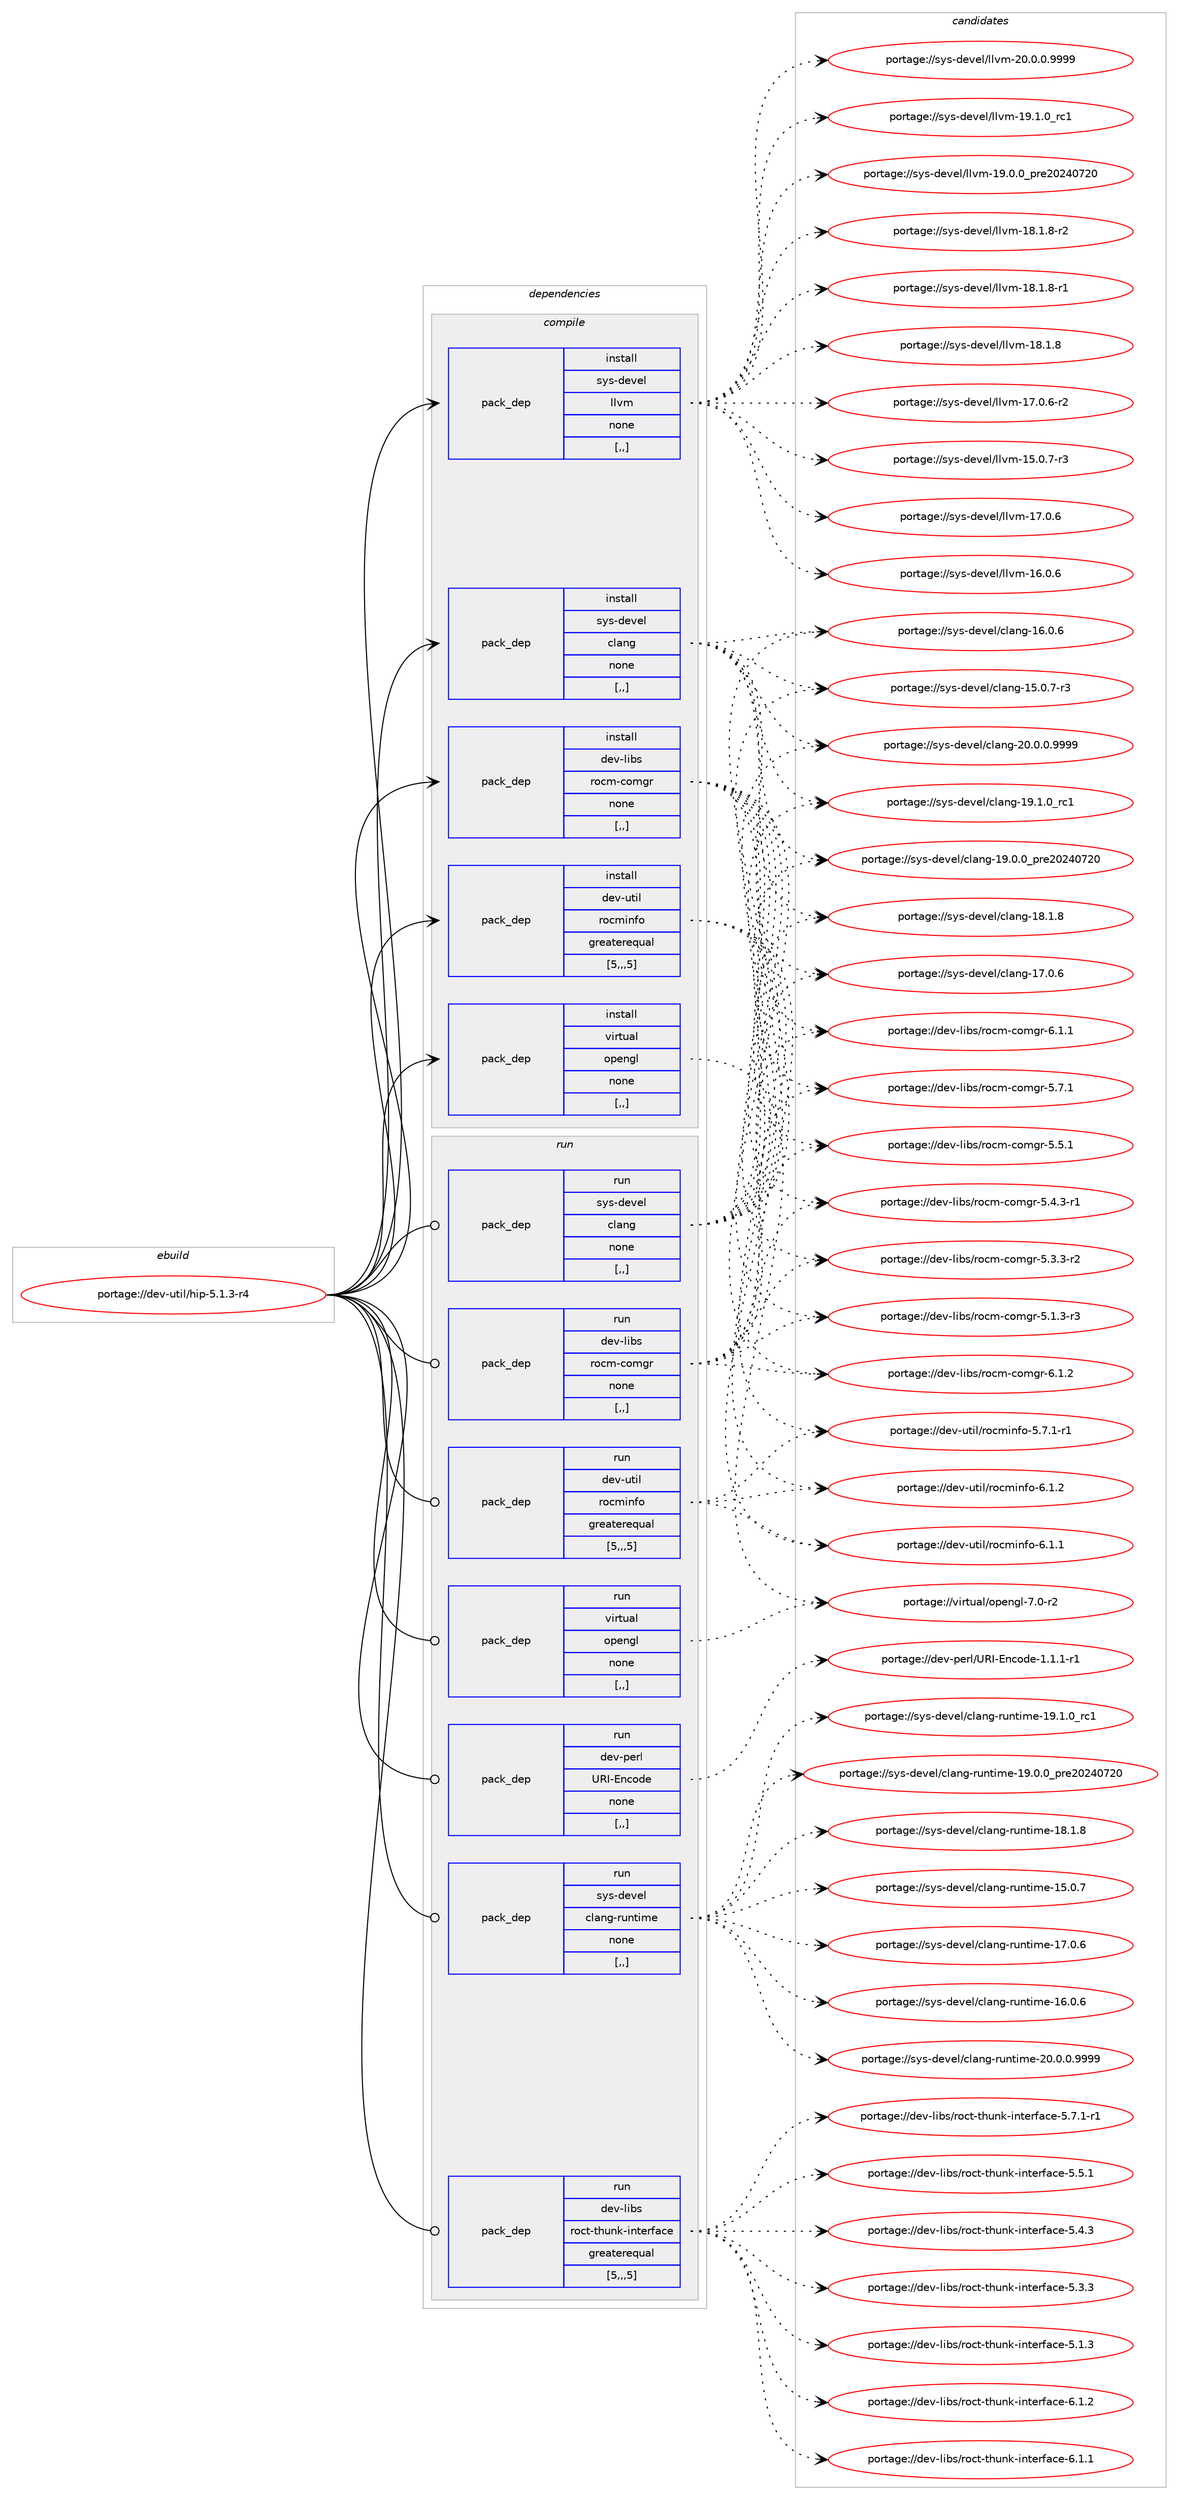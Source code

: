 digraph prolog {

# *************
# Graph options
# *************

newrank=true;
concentrate=true;
compound=true;
graph [rankdir=LR,fontname=Helvetica,fontsize=10,ranksep=1.5];#, ranksep=2.5, nodesep=0.2];
edge  [arrowhead=vee];
node  [fontname=Helvetica,fontsize=10];

# **********
# The ebuild
# **********

subgraph cluster_leftcol {
color=gray;
label=<<i>ebuild</i>>;
id [label="portage://dev-util/hip-5.1.3-r4", color=red, width=4, href="../dev-util/hip-5.1.3-r4.svg"];
}

# ****************
# The dependencies
# ****************

subgraph cluster_midcol {
color=gray;
label=<<i>dependencies</i>>;
subgraph cluster_compile {
fillcolor="#eeeeee";
style=filled;
label=<<i>compile</i>>;
subgraph pack153123 {
dependency215206 [label=<<TABLE BORDER="0" CELLBORDER="1" CELLSPACING="0" CELLPADDING="4" WIDTH="220"><TR><TD ROWSPAN="6" CELLPADDING="30">pack_dep</TD></TR><TR><TD WIDTH="110">install</TD></TR><TR><TD>dev-libs</TD></TR><TR><TD>rocm-comgr</TD></TR><TR><TD>none</TD></TR><TR><TD>[,,]</TD></TR></TABLE>>, shape=none, color=blue];
}
id:e -> dependency215206:w [weight=20,style="solid",arrowhead="vee"];
subgraph pack153124 {
dependency215207 [label=<<TABLE BORDER="0" CELLBORDER="1" CELLSPACING="0" CELLPADDING="4" WIDTH="220"><TR><TD ROWSPAN="6" CELLPADDING="30">pack_dep</TD></TR><TR><TD WIDTH="110">install</TD></TR><TR><TD>dev-util</TD></TR><TR><TD>rocminfo</TD></TR><TR><TD>greaterequal</TD></TR><TR><TD>[5,,,5]</TD></TR></TABLE>>, shape=none, color=blue];
}
id:e -> dependency215207:w [weight=20,style="solid",arrowhead="vee"];
subgraph pack153125 {
dependency215208 [label=<<TABLE BORDER="0" CELLBORDER="1" CELLSPACING="0" CELLPADDING="4" WIDTH="220"><TR><TD ROWSPAN="6" CELLPADDING="30">pack_dep</TD></TR><TR><TD WIDTH="110">install</TD></TR><TR><TD>sys-devel</TD></TR><TR><TD>clang</TD></TR><TR><TD>none</TD></TR><TR><TD>[,,]</TD></TR></TABLE>>, shape=none, color=blue];
}
id:e -> dependency215208:w [weight=20,style="solid",arrowhead="vee"];
subgraph pack153126 {
dependency215209 [label=<<TABLE BORDER="0" CELLBORDER="1" CELLSPACING="0" CELLPADDING="4" WIDTH="220"><TR><TD ROWSPAN="6" CELLPADDING="30">pack_dep</TD></TR><TR><TD WIDTH="110">install</TD></TR><TR><TD>virtual</TD></TR><TR><TD>opengl</TD></TR><TR><TD>none</TD></TR><TR><TD>[,,]</TD></TR></TABLE>>, shape=none, color=blue];
}
id:e -> dependency215209:w [weight=20,style="solid",arrowhead="vee"];
subgraph pack153127 {
dependency215210 [label=<<TABLE BORDER="0" CELLBORDER="1" CELLSPACING="0" CELLPADDING="4" WIDTH="220"><TR><TD ROWSPAN="6" CELLPADDING="30">pack_dep</TD></TR><TR><TD WIDTH="110">install</TD></TR><TR><TD>sys-devel</TD></TR><TR><TD>llvm</TD></TR><TR><TD>none</TD></TR><TR><TD>[,,]</TD></TR></TABLE>>, shape=none, color=blue];
}
id:e -> dependency215210:w [weight=20,style="solid",arrowhead="vee"];
}
subgraph cluster_compileandrun {
fillcolor="#eeeeee";
style=filled;
label=<<i>compile and run</i>>;
}
subgraph cluster_run {
fillcolor="#eeeeee";
style=filled;
label=<<i>run</i>>;
subgraph pack153128 {
dependency215211 [label=<<TABLE BORDER="0" CELLBORDER="1" CELLSPACING="0" CELLPADDING="4" WIDTH="220"><TR><TD ROWSPAN="6" CELLPADDING="30">pack_dep</TD></TR><TR><TD WIDTH="110">run</TD></TR><TR><TD>dev-libs</TD></TR><TR><TD>rocm-comgr</TD></TR><TR><TD>none</TD></TR><TR><TD>[,,]</TD></TR></TABLE>>, shape=none, color=blue];
}
id:e -> dependency215211:w [weight=20,style="solid",arrowhead="odot"];
subgraph pack153129 {
dependency215212 [label=<<TABLE BORDER="0" CELLBORDER="1" CELLSPACING="0" CELLPADDING="4" WIDTH="220"><TR><TD ROWSPAN="6" CELLPADDING="30">pack_dep</TD></TR><TR><TD WIDTH="110">run</TD></TR><TR><TD>dev-libs</TD></TR><TR><TD>roct-thunk-interface</TD></TR><TR><TD>greaterequal</TD></TR><TR><TD>[5,,,5]</TD></TR></TABLE>>, shape=none, color=blue];
}
id:e -> dependency215212:w [weight=20,style="solid",arrowhead="odot"];
subgraph pack153130 {
dependency215213 [label=<<TABLE BORDER="0" CELLBORDER="1" CELLSPACING="0" CELLPADDING="4" WIDTH="220"><TR><TD ROWSPAN="6" CELLPADDING="30">pack_dep</TD></TR><TR><TD WIDTH="110">run</TD></TR><TR><TD>dev-perl</TD></TR><TR><TD>URI-Encode</TD></TR><TR><TD>none</TD></TR><TR><TD>[,,]</TD></TR></TABLE>>, shape=none, color=blue];
}
id:e -> dependency215213:w [weight=20,style="solid",arrowhead="odot"];
subgraph pack153131 {
dependency215214 [label=<<TABLE BORDER="0" CELLBORDER="1" CELLSPACING="0" CELLPADDING="4" WIDTH="220"><TR><TD ROWSPAN="6" CELLPADDING="30">pack_dep</TD></TR><TR><TD WIDTH="110">run</TD></TR><TR><TD>dev-util</TD></TR><TR><TD>rocminfo</TD></TR><TR><TD>greaterequal</TD></TR><TR><TD>[5,,,5]</TD></TR></TABLE>>, shape=none, color=blue];
}
id:e -> dependency215214:w [weight=20,style="solid",arrowhead="odot"];
subgraph pack153132 {
dependency215215 [label=<<TABLE BORDER="0" CELLBORDER="1" CELLSPACING="0" CELLPADDING="4" WIDTH="220"><TR><TD ROWSPAN="6" CELLPADDING="30">pack_dep</TD></TR><TR><TD WIDTH="110">run</TD></TR><TR><TD>sys-devel</TD></TR><TR><TD>clang</TD></TR><TR><TD>none</TD></TR><TR><TD>[,,]</TD></TR></TABLE>>, shape=none, color=blue];
}
id:e -> dependency215215:w [weight=20,style="solid",arrowhead="odot"];
subgraph pack153133 {
dependency215216 [label=<<TABLE BORDER="0" CELLBORDER="1" CELLSPACING="0" CELLPADDING="4" WIDTH="220"><TR><TD ROWSPAN="6" CELLPADDING="30">pack_dep</TD></TR><TR><TD WIDTH="110">run</TD></TR><TR><TD>sys-devel</TD></TR><TR><TD>clang-runtime</TD></TR><TR><TD>none</TD></TR><TR><TD>[,,]</TD></TR></TABLE>>, shape=none, color=blue];
}
id:e -> dependency215216:w [weight=20,style="solid",arrowhead="odot"];
subgraph pack153134 {
dependency215217 [label=<<TABLE BORDER="0" CELLBORDER="1" CELLSPACING="0" CELLPADDING="4" WIDTH="220"><TR><TD ROWSPAN="6" CELLPADDING="30">pack_dep</TD></TR><TR><TD WIDTH="110">run</TD></TR><TR><TD>virtual</TD></TR><TR><TD>opengl</TD></TR><TR><TD>none</TD></TR><TR><TD>[,,]</TD></TR></TABLE>>, shape=none, color=blue];
}
id:e -> dependency215217:w [weight=20,style="solid",arrowhead="odot"];
}
}

# **************
# The candidates
# **************

subgraph cluster_choices {
rank=same;
color=gray;
label=<<i>candidates</i>>;

subgraph choice153123 {
color=black;
nodesep=1;
choice100101118451081059811547114111991094599111109103114455446494650 [label="portage://dev-libs/rocm-comgr-6.1.2", color=red, width=4,href="../dev-libs/rocm-comgr-6.1.2.svg"];
choice100101118451081059811547114111991094599111109103114455446494649 [label="portage://dev-libs/rocm-comgr-6.1.1", color=red, width=4,href="../dev-libs/rocm-comgr-6.1.1.svg"];
choice100101118451081059811547114111991094599111109103114455346554649 [label="portage://dev-libs/rocm-comgr-5.7.1", color=red, width=4,href="../dev-libs/rocm-comgr-5.7.1.svg"];
choice100101118451081059811547114111991094599111109103114455346534649 [label="portage://dev-libs/rocm-comgr-5.5.1", color=red, width=4,href="../dev-libs/rocm-comgr-5.5.1.svg"];
choice1001011184510810598115471141119910945991111091031144553465246514511449 [label="portage://dev-libs/rocm-comgr-5.4.3-r1", color=red, width=4,href="../dev-libs/rocm-comgr-5.4.3-r1.svg"];
choice1001011184510810598115471141119910945991111091031144553465146514511450 [label="portage://dev-libs/rocm-comgr-5.3.3-r2", color=red, width=4,href="../dev-libs/rocm-comgr-5.3.3-r2.svg"];
choice1001011184510810598115471141119910945991111091031144553464946514511451 [label="portage://dev-libs/rocm-comgr-5.1.3-r3", color=red, width=4,href="../dev-libs/rocm-comgr-5.1.3-r3.svg"];
dependency215206:e -> choice100101118451081059811547114111991094599111109103114455446494650:w [style=dotted,weight="100"];
dependency215206:e -> choice100101118451081059811547114111991094599111109103114455446494649:w [style=dotted,weight="100"];
dependency215206:e -> choice100101118451081059811547114111991094599111109103114455346554649:w [style=dotted,weight="100"];
dependency215206:e -> choice100101118451081059811547114111991094599111109103114455346534649:w [style=dotted,weight="100"];
dependency215206:e -> choice1001011184510810598115471141119910945991111091031144553465246514511449:w [style=dotted,weight="100"];
dependency215206:e -> choice1001011184510810598115471141119910945991111091031144553465146514511450:w [style=dotted,weight="100"];
dependency215206:e -> choice1001011184510810598115471141119910945991111091031144553464946514511451:w [style=dotted,weight="100"];
}
subgraph choice153124 {
color=black;
nodesep=1;
choice100101118451171161051084711411199109105110102111455446494650 [label="portage://dev-util/rocminfo-6.1.2", color=red, width=4,href="../dev-util/rocminfo-6.1.2.svg"];
choice100101118451171161051084711411199109105110102111455446494649 [label="portage://dev-util/rocminfo-6.1.1", color=red, width=4,href="../dev-util/rocminfo-6.1.1.svg"];
choice1001011184511711610510847114111991091051101021114553465546494511449 [label="portage://dev-util/rocminfo-5.7.1-r1", color=red, width=4,href="../dev-util/rocminfo-5.7.1-r1.svg"];
dependency215207:e -> choice100101118451171161051084711411199109105110102111455446494650:w [style=dotted,weight="100"];
dependency215207:e -> choice100101118451171161051084711411199109105110102111455446494649:w [style=dotted,weight="100"];
dependency215207:e -> choice1001011184511711610510847114111991091051101021114553465546494511449:w [style=dotted,weight="100"];
}
subgraph choice153125 {
color=black;
nodesep=1;
choice11512111545100101118101108479910897110103455048464846484657575757 [label="portage://sys-devel/clang-20.0.0.9999", color=red, width=4,href="../sys-devel/clang-20.0.0.9999.svg"];
choice1151211154510010111810110847991089711010345495746494648951149949 [label="portage://sys-devel/clang-19.1.0_rc1", color=red, width=4,href="../sys-devel/clang-19.1.0_rc1.svg"];
choice1151211154510010111810110847991089711010345495746484648951121141015048505248555048 [label="portage://sys-devel/clang-19.0.0_pre20240720", color=red, width=4,href="../sys-devel/clang-19.0.0_pre20240720.svg"];
choice1151211154510010111810110847991089711010345495646494656 [label="portage://sys-devel/clang-18.1.8", color=red, width=4,href="../sys-devel/clang-18.1.8.svg"];
choice1151211154510010111810110847991089711010345495546484654 [label="portage://sys-devel/clang-17.0.6", color=red, width=4,href="../sys-devel/clang-17.0.6.svg"];
choice1151211154510010111810110847991089711010345495446484654 [label="portage://sys-devel/clang-16.0.6", color=red, width=4,href="../sys-devel/clang-16.0.6.svg"];
choice11512111545100101118101108479910897110103454953464846554511451 [label="portage://sys-devel/clang-15.0.7-r3", color=red, width=4,href="../sys-devel/clang-15.0.7-r3.svg"];
dependency215208:e -> choice11512111545100101118101108479910897110103455048464846484657575757:w [style=dotted,weight="100"];
dependency215208:e -> choice1151211154510010111810110847991089711010345495746494648951149949:w [style=dotted,weight="100"];
dependency215208:e -> choice1151211154510010111810110847991089711010345495746484648951121141015048505248555048:w [style=dotted,weight="100"];
dependency215208:e -> choice1151211154510010111810110847991089711010345495646494656:w [style=dotted,weight="100"];
dependency215208:e -> choice1151211154510010111810110847991089711010345495546484654:w [style=dotted,weight="100"];
dependency215208:e -> choice1151211154510010111810110847991089711010345495446484654:w [style=dotted,weight="100"];
dependency215208:e -> choice11512111545100101118101108479910897110103454953464846554511451:w [style=dotted,weight="100"];
}
subgraph choice153126 {
color=black;
nodesep=1;
choice1181051141161179710847111112101110103108455546484511450 [label="portage://virtual/opengl-7.0-r2", color=red, width=4,href="../virtual/opengl-7.0-r2.svg"];
dependency215209:e -> choice1181051141161179710847111112101110103108455546484511450:w [style=dotted,weight="100"];
}
subgraph choice153127 {
color=black;
nodesep=1;
choice1151211154510010111810110847108108118109455048464846484657575757 [label="portage://sys-devel/llvm-20.0.0.9999", color=red, width=4,href="../sys-devel/llvm-20.0.0.9999.svg"];
choice115121115451001011181011084710810811810945495746494648951149949 [label="portage://sys-devel/llvm-19.1.0_rc1", color=red, width=4,href="../sys-devel/llvm-19.1.0_rc1.svg"];
choice115121115451001011181011084710810811810945495746484648951121141015048505248555048 [label="portage://sys-devel/llvm-19.0.0_pre20240720", color=red, width=4,href="../sys-devel/llvm-19.0.0_pre20240720.svg"];
choice1151211154510010111810110847108108118109454956464946564511450 [label="portage://sys-devel/llvm-18.1.8-r2", color=red, width=4,href="../sys-devel/llvm-18.1.8-r2.svg"];
choice1151211154510010111810110847108108118109454956464946564511449 [label="portage://sys-devel/llvm-18.1.8-r1", color=red, width=4,href="../sys-devel/llvm-18.1.8-r1.svg"];
choice115121115451001011181011084710810811810945495646494656 [label="portage://sys-devel/llvm-18.1.8", color=red, width=4,href="../sys-devel/llvm-18.1.8.svg"];
choice1151211154510010111810110847108108118109454955464846544511450 [label="portage://sys-devel/llvm-17.0.6-r2", color=red, width=4,href="../sys-devel/llvm-17.0.6-r2.svg"];
choice115121115451001011181011084710810811810945495546484654 [label="portage://sys-devel/llvm-17.0.6", color=red, width=4,href="../sys-devel/llvm-17.0.6.svg"];
choice115121115451001011181011084710810811810945495446484654 [label="portage://sys-devel/llvm-16.0.6", color=red, width=4,href="../sys-devel/llvm-16.0.6.svg"];
choice1151211154510010111810110847108108118109454953464846554511451 [label="portage://sys-devel/llvm-15.0.7-r3", color=red, width=4,href="../sys-devel/llvm-15.0.7-r3.svg"];
dependency215210:e -> choice1151211154510010111810110847108108118109455048464846484657575757:w [style=dotted,weight="100"];
dependency215210:e -> choice115121115451001011181011084710810811810945495746494648951149949:w [style=dotted,weight="100"];
dependency215210:e -> choice115121115451001011181011084710810811810945495746484648951121141015048505248555048:w [style=dotted,weight="100"];
dependency215210:e -> choice1151211154510010111810110847108108118109454956464946564511450:w [style=dotted,weight="100"];
dependency215210:e -> choice1151211154510010111810110847108108118109454956464946564511449:w [style=dotted,weight="100"];
dependency215210:e -> choice115121115451001011181011084710810811810945495646494656:w [style=dotted,weight="100"];
dependency215210:e -> choice1151211154510010111810110847108108118109454955464846544511450:w [style=dotted,weight="100"];
dependency215210:e -> choice115121115451001011181011084710810811810945495546484654:w [style=dotted,weight="100"];
dependency215210:e -> choice115121115451001011181011084710810811810945495446484654:w [style=dotted,weight="100"];
dependency215210:e -> choice1151211154510010111810110847108108118109454953464846554511451:w [style=dotted,weight="100"];
}
subgraph choice153128 {
color=black;
nodesep=1;
choice100101118451081059811547114111991094599111109103114455446494650 [label="portage://dev-libs/rocm-comgr-6.1.2", color=red, width=4,href="../dev-libs/rocm-comgr-6.1.2.svg"];
choice100101118451081059811547114111991094599111109103114455446494649 [label="portage://dev-libs/rocm-comgr-6.1.1", color=red, width=4,href="../dev-libs/rocm-comgr-6.1.1.svg"];
choice100101118451081059811547114111991094599111109103114455346554649 [label="portage://dev-libs/rocm-comgr-5.7.1", color=red, width=4,href="../dev-libs/rocm-comgr-5.7.1.svg"];
choice100101118451081059811547114111991094599111109103114455346534649 [label="portage://dev-libs/rocm-comgr-5.5.1", color=red, width=4,href="../dev-libs/rocm-comgr-5.5.1.svg"];
choice1001011184510810598115471141119910945991111091031144553465246514511449 [label="portage://dev-libs/rocm-comgr-5.4.3-r1", color=red, width=4,href="../dev-libs/rocm-comgr-5.4.3-r1.svg"];
choice1001011184510810598115471141119910945991111091031144553465146514511450 [label="portage://dev-libs/rocm-comgr-5.3.3-r2", color=red, width=4,href="../dev-libs/rocm-comgr-5.3.3-r2.svg"];
choice1001011184510810598115471141119910945991111091031144553464946514511451 [label="portage://dev-libs/rocm-comgr-5.1.3-r3", color=red, width=4,href="../dev-libs/rocm-comgr-5.1.3-r3.svg"];
dependency215211:e -> choice100101118451081059811547114111991094599111109103114455446494650:w [style=dotted,weight="100"];
dependency215211:e -> choice100101118451081059811547114111991094599111109103114455446494649:w [style=dotted,weight="100"];
dependency215211:e -> choice100101118451081059811547114111991094599111109103114455346554649:w [style=dotted,weight="100"];
dependency215211:e -> choice100101118451081059811547114111991094599111109103114455346534649:w [style=dotted,weight="100"];
dependency215211:e -> choice1001011184510810598115471141119910945991111091031144553465246514511449:w [style=dotted,weight="100"];
dependency215211:e -> choice1001011184510810598115471141119910945991111091031144553465146514511450:w [style=dotted,weight="100"];
dependency215211:e -> choice1001011184510810598115471141119910945991111091031144553464946514511451:w [style=dotted,weight="100"];
}
subgraph choice153129 {
color=black;
nodesep=1;
choice1001011184510810598115471141119911645116104117110107451051101161011141029799101455446494650 [label="portage://dev-libs/roct-thunk-interface-6.1.2", color=red, width=4,href="../dev-libs/roct-thunk-interface-6.1.2.svg"];
choice1001011184510810598115471141119911645116104117110107451051101161011141029799101455446494649 [label="portage://dev-libs/roct-thunk-interface-6.1.1", color=red, width=4,href="../dev-libs/roct-thunk-interface-6.1.1.svg"];
choice10010111845108105981154711411199116451161041171101074510511011610111410297991014553465546494511449 [label="portage://dev-libs/roct-thunk-interface-5.7.1-r1", color=red, width=4,href="../dev-libs/roct-thunk-interface-5.7.1-r1.svg"];
choice1001011184510810598115471141119911645116104117110107451051101161011141029799101455346534649 [label="portage://dev-libs/roct-thunk-interface-5.5.1", color=red, width=4,href="../dev-libs/roct-thunk-interface-5.5.1.svg"];
choice1001011184510810598115471141119911645116104117110107451051101161011141029799101455346524651 [label="portage://dev-libs/roct-thunk-interface-5.4.3", color=red, width=4,href="../dev-libs/roct-thunk-interface-5.4.3.svg"];
choice1001011184510810598115471141119911645116104117110107451051101161011141029799101455346514651 [label="portage://dev-libs/roct-thunk-interface-5.3.3", color=red, width=4,href="../dev-libs/roct-thunk-interface-5.3.3.svg"];
choice1001011184510810598115471141119911645116104117110107451051101161011141029799101455346494651 [label="portage://dev-libs/roct-thunk-interface-5.1.3", color=red, width=4,href="../dev-libs/roct-thunk-interface-5.1.3.svg"];
dependency215212:e -> choice1001011184510810598115471141119911645116104117110107451051101161011141029799101455446494650:w [style=dotted,weight="100"];
dependency215212:e -> choice1001011184510810598115471141119911645116104117110107451051101161011141029799101455446494649:w [style=dotted,weight="100"];
dependency215212:e -> choice10010111845108105981154711411199116451161041171101074510511011610111410297991014553465546494511449:w [style=dotted,weight="100"];
dependency215212:e -> choice1001011184510810598115471141119911645116104117110107451051101161011141029799101455346534649:w [style=dotted,weight="100"];
dependency215212:e -> choice1001011184510810598115471141119911645116104117110107451051101161011141029799101455346524651:w [style=dotted,weight="100"];
dependency215212:e -> choice1001011184510810598115471141119911645116104117110107451051101161011141029799101455346514651:w [style=dotted,weight="100"];
dependency215212:e -> choice1001011184510810598115471141119911645116104117110107451051101161011141029799101455346494651:w [style=dotted,weight="100"];
}
subgraph choice153130 {
color=black;
nodesep=1;
choice10010111845112101114108478582734569110991111001014549464946494511449 [label="portage://dev-perl/URI-Encode-1.1.1-r1", color=red, width=4,href="../dev-perl/URI-Encode-1.1.1-r1.svg"];
dependency215213:e -> choice10010111845112101114108478582734569110991111001014549464946494511449:w [style=dotted,weight="100"];
}
subgraph choice153131 {
color=black;
nodesep=1;
choice100101118451171161051084711411199109105110102111455446494650 [label="portage://dev-util/rocminfo-6.1.2", color=red, width=4,href="../dev-util/rocminfo-6.1.2.svg"];
choice100101118451171161051084711411199109105110102111455446494649 [label="portage://dev-util/rocminfo-6.1.1", color=red, width=4,href="../dev-util/rocminfo-6.1.1.svg"];
choice1001011184511711610510847114111991091051101021114553465546494511449 [label="portage://dev-util/rocminfo-5.7.1-r1", color=red, width=4,href="../dev-util/rocminfo-5.7.1-r1.svg"];
dependency215214:e -> choice100101118451171161051084711411199109105110102111455446494650:w [style=dotted,weight="100"];
dependency215214:e -> choice100101118451171161051084711411199109105110102111455446494649:w [style=dotted,weight="100"];
dependency215214:e -> choice1001011184511711610510847114111991091051101021114553465546494511449:w [style=dotted,weight="100"];
}
subgraph choice153132 {
color=black;
nodesep=1;
choice11512111545100101118101108479910897110103455048464846484657575757 [label="portage://sys-devel/clang-20.0.0.9999", color=red, width=4,href="../sys-devel/clang-20.0.0.9999.svg"];
choice1151211154510010111810110847991089711010345495746494648951149949 [label="portage://sys-devel/clang-19.1.0_rc1", color=red, width=4,href="../sys-devel/clang-19.1.0_rc1.svg"];
choice1151211154510010111810110847991089711010345495746484648951121141015048505248555048 [label="portage://sys-devel/clang-19.0.0_pre20240720", color=red, width=4,href="../sys-devel/clang-19.0.0_pre20240720.svg"];
choice1151211154510010111810110847991089711010345495646494656 [label="portage://sys-devel/clang-18.1.8", color=red, width=4,href="../sys-devel/clang-18.1.8.svg"];
choice1151211154510010111810110847991089711010345495546484654 [label="portage://sys-devel/clang-17.0.6", color=red, width=4,href="../sys-devel/clang-17.0.6.svg"];
choice1151211154510010111810110847991089711010345495446484654 [label="portage://sys-devel/clang-16.0.6", color=red, width=4,href="../sys-devel/clang-16.0.6.svg"];
choice11512111545100101118101108479910897110103454953464846554511451 [label="portage://sys-devel/clang-15.0.7-r3", color=red, width=4,href="../sys-devel/clang-15.0.7-r3.svg"];
dependency215215:e -> choice11512111545100101118101108479910897110103455048464846484657575757:w [style=dotted,weight="100"];
dependency215215:e -> choice1151211154510010111810110847991089711010345495746494648951149949:w [style=dotted,weight="100"];
dependency215215:e -> choice1151211154510010111810110847991089711010345495746484648951121141015048505248555048:w [style=dotted,weight="100"];
dependency215215:e -> choice1151211154510010111810110847991089711010345495646494656:w [style=dotted,weight="100"];
dependency215215:e -> choice1151211154510010111810110847991089711010345495546484654:w [style=dotted,weight="100"];
dependency215215:e -> choice1151211154510010111810110847991089711010345495446484654:w [style=dotted,weight="100"];
dependency215215:e -> choice11512111545100101118101108479910897110103454953464846554511451:w [style=dotted,weight="100"];
}
subgraph choice153133 {
color=black;
nodesep=1;
choice1151211154510010111810110847991089711010345114117110116105109101455048464846484657575757 [label="portage://sys-devel/clang-runtime-20.0.0.9999", color=red, width=4,href="../sys-devel/clang-runtime-20.0.0.9999.svg"];
choice115121115451001011181011084799108971101034511411711011610510910145495746494648951149949 [label="portage://sys-devel/clang-runtime-19.1.0_rc1", color=red, width=4,href="../sys-devel/clang-runtime-19.1.0_rc1.svg"];
choice115121115451001011181011084799108971101034511411711011610510910145495746484648951121141015048505248555048 [label="portage://sys-devel/clang-runtime-19.0.0_pre20240720", color=red, width=4,href="../sys-devel/clang-runtime-19.0.0_pre20240720.svg"];
choice115121115451001011181011084799108971101034511411711011610510910145495646494656 [label="portage://sys-devel/clang-runtime-18.1.8", color=red, width=4,href="../sys-devel/clang-runtime-18.1.8.svg"];
choice115121115451001011181011084799108971101034511411711011610510910145495546484654 [label="portage://sys-devel/clang-runtime-17.0.6", color=red, width=4,href="../sys-devel/clang-runtime-17.0.6.svg"];
choice115121115451001011181011084799108971101034511411711011610510910145495446484654 [label="portage://sys-devel/clang-runtime-16.0.6", color=red, width=4,href="../sys-devel/clang-runtime-16.0.6.svg"];
choice115121115451001011181011084799108971101034511411711011610510910145495346484655 [label="portage://sys-devel/clang-runtime-15.0.7", color=red, width=4,href="../sys-devel/clang-runtime-15.0.7.svg"];
dependency215216:e -> choice1151211154510010111810110847991089711010345114117110116105109101455048464846484657575757:w [style=dotted,weight="100"];
dependency215216:e -> choice115121115451001011181011084799108971101034511411711011610510910145495746494648951149949:w [style=dotted,weight="100"];
dependency215216:e -> choice115121115451001011181011084799108971101034511411711011610510910145495746484648951121141015048505248555048:w [style=dotted,weight="100"];
dependency215216:e -> choice115121115451001011181011084799108971101034511411711011610510910145495646494656:w [style=dotted,weight="100"];
dependency215216:e -> choice115121115451001011181011084799108971101034511411711011610510910145495546484654:w [style=dotted,weight="100"];
dependency215216:e -> choice115121115451001011181011084799108971101034511411711011610510910145495446484654:w [style=dotted,weight="100"];
dependency215216:e -> choice115121115451001011181011084799108971101034511411711011610510910145495346484655:w [style=dotted,weight="100"];
}
subgraph choice153134 {
color=black;
nodesep=1;
choice1181051141161179710847111112101110103108455546484511450 [label="portage://virtual/opengl-7.0-r2", color=red, width=4,href="../virtual/opengl-7.0-r2.svg"];
dependency215217:e -> choice1181051141161179710847111112101110103108455546484511450:w [style=dotted,weight="100"];
}
}

}
